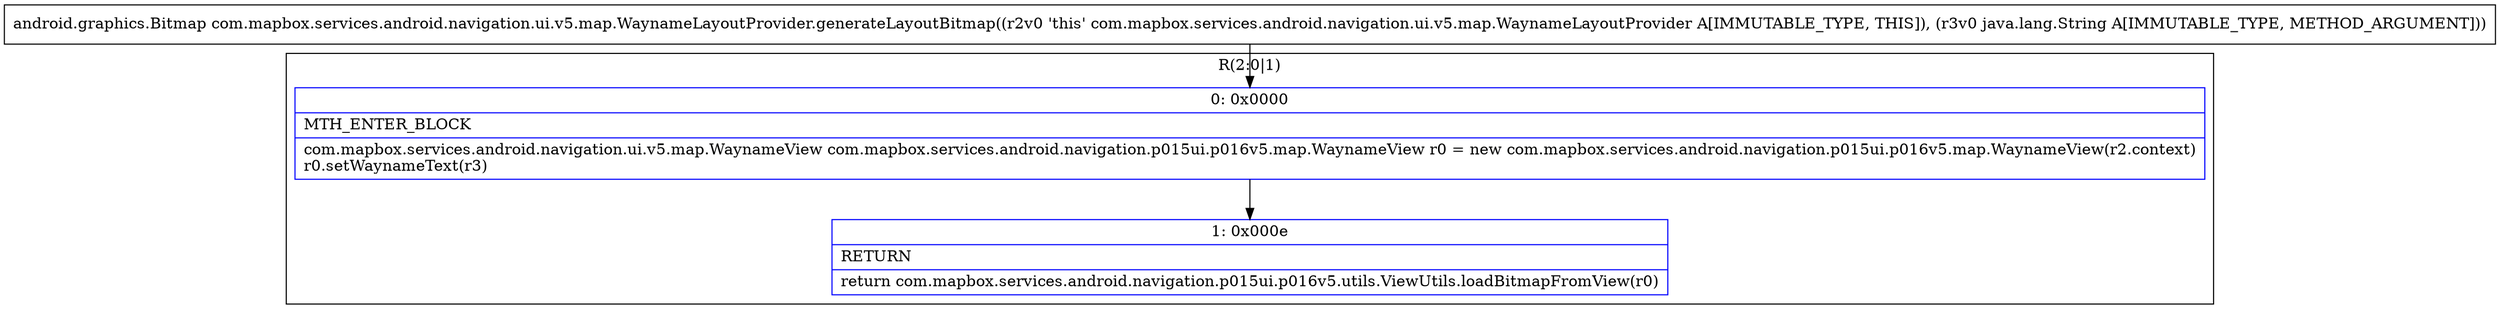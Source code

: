 digraph "CFG forcom.mapbox.services.android.navigation.ui.v5.map.WaynameLayoutProvider.generateLayoutBitmap(Ljava\/lang\/String;)Landroid\/graphics\/Bitmap;" {
subgraph cluster_Region_1557222834 {
label = "R(2:0|1)";
node [shape=record,color=blue];
Node_0 [shape=record,label="{0\:\ 0x0000|MTH_ENTER_BLOCK\l|com.mapbox.services.android.navigation.ui.v5.map.WaynameView com.mapbox.services.android.navigation.p015ui.p016v5.map.WaynameView r0 = new com.mapbox.services.android.navigation.p015ui.p016v5.map.WaynameView(r2.context)\lr0.setWaynameText(r3)\l}"];
Node_1 [shape=record,label="{1\:\ 0x000e|RETURN\l|return com.mapbox.services.android.navigation.p015ui.p016v5.utils.ViewUtils.loadBitmapFromView(r0)\l}"];
}
MethodNode[shape=record,label="{android.graphics.Bitmap com.mapbox.services.android.navigation.ui.v5.map.WaynameLayoutProvider.generateLayoutBitmap((r2v0 'this' com.mapbox.services.android.navigation.ui.v5.map.WaynameLayoutProvider A[IMMUTABLE_TYPE, THIS]), (r3v0 java.lang.String A[IMMUTABLE_TYPE, METHOD_ARGUMENT])) }"];
MethodNode -> Node_0;
Node_0 -> Node_1;
}


